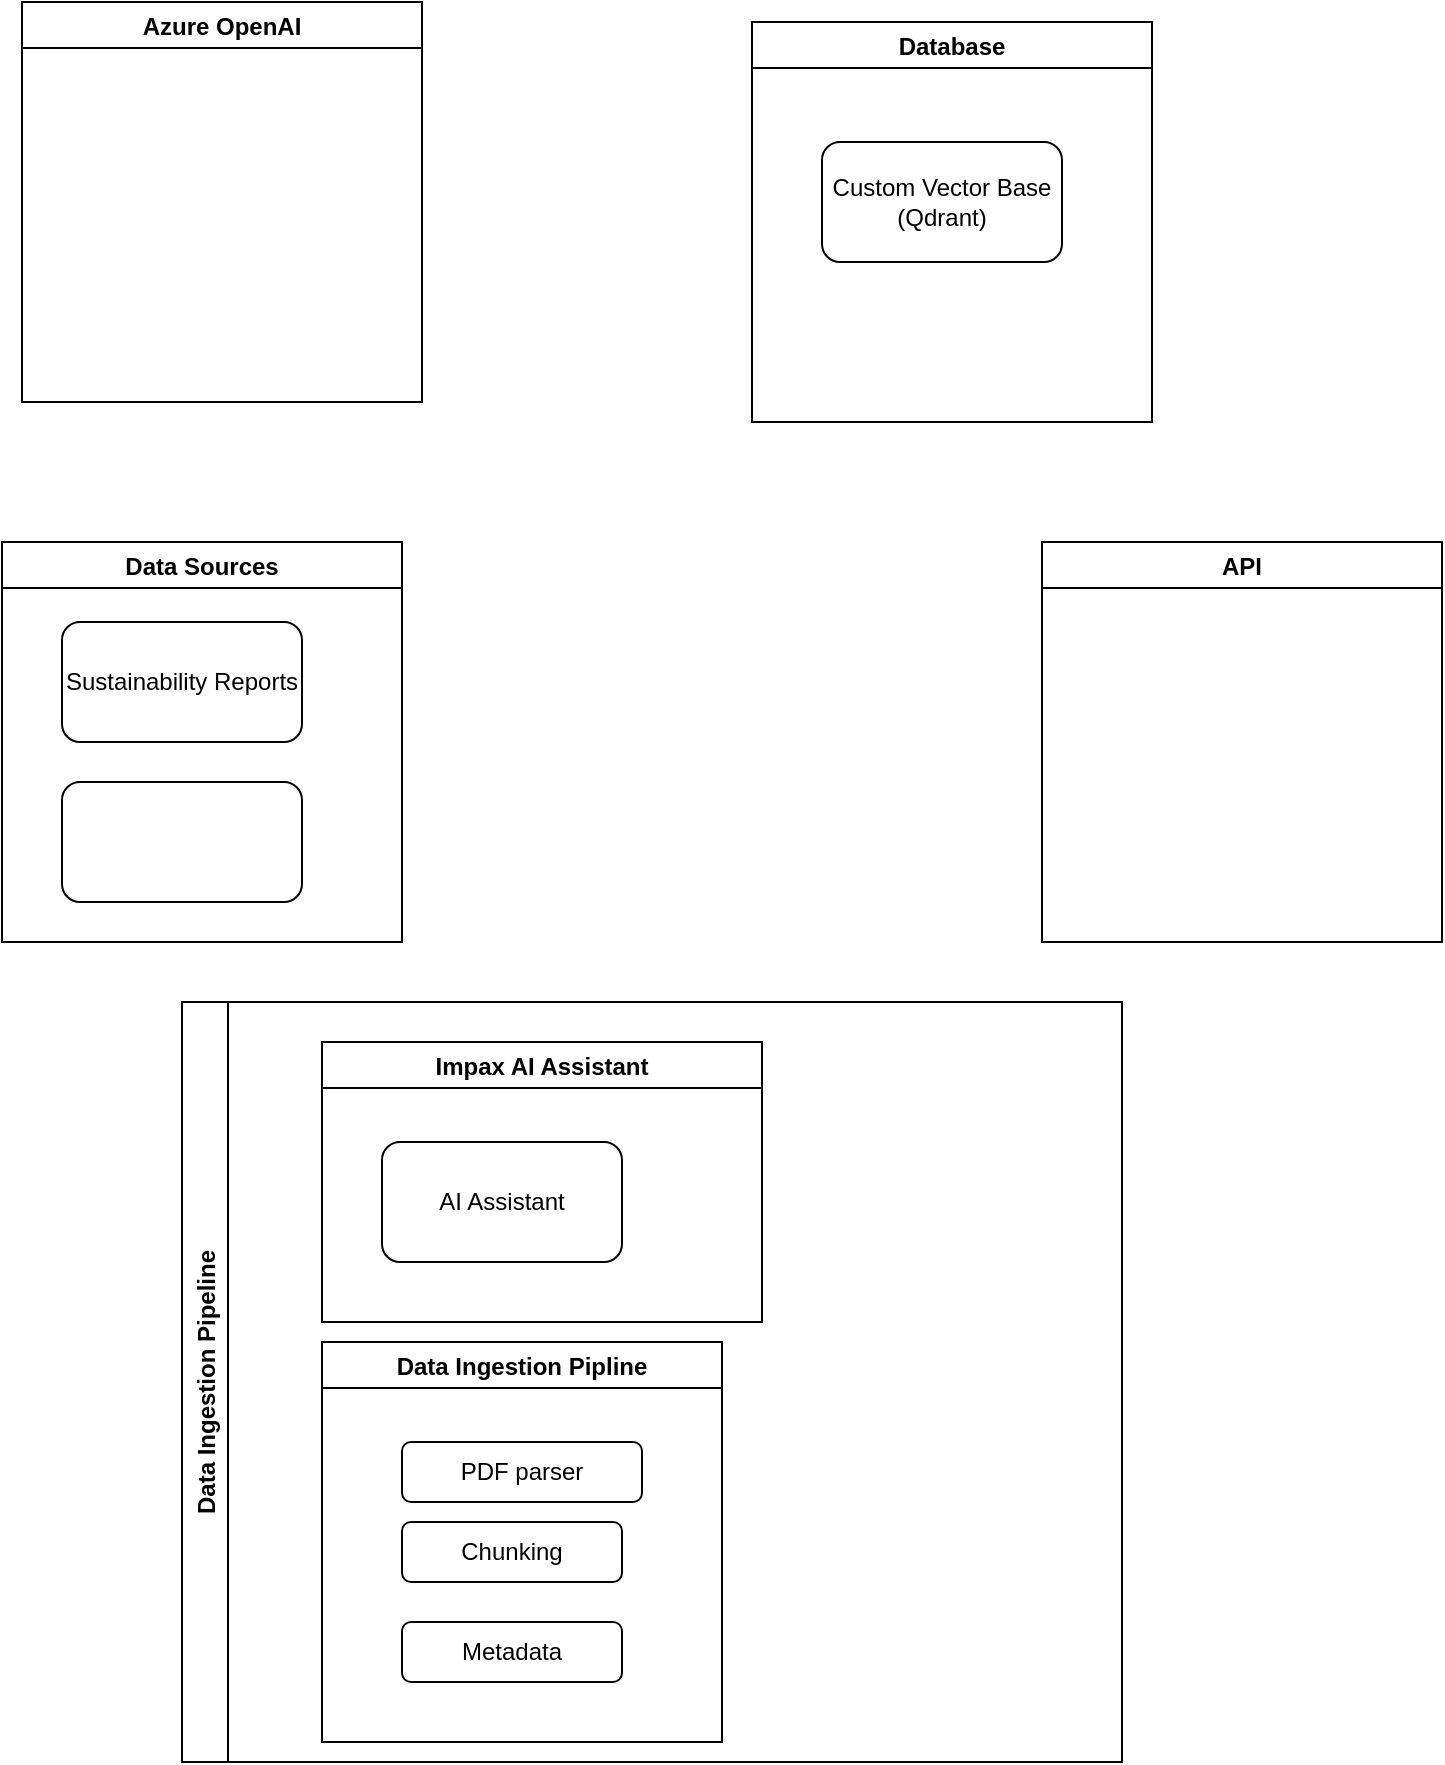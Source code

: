 <mxfile version="20.1.1" type="github">
  <diagram id="tmc6DzVFnJO1wLUBKDYH" name="Page-1">
    <mxGraphModel dx="1377" dy="759" grid="1" gridSize="10" guides="1" tooltips="1" connect="1" arrows="1" fold="1" page="1" pageScale="1" pageWidth="850" pageHeight="1100" math="0" shadow="0">
      <root>
        <mxCell id="0" />
        <mxCell id="1" parent="0" />
        <mxCell id="HovcwMmP69qifJoBiwdF-2" value="Azure OpenAI" style="swimlane;" vertex="1" parent="1">
          <mxGeometry x="60" y="70" width="200" height="200" as="geometry" />
        </mxCell>
        <mxCell id="HovcwMmP69qifJoBiwdF-3" value="Data Sources" style="swimlane;" vertex="1" parent="1">
          <mxGeometry x="50" y="340" width="200" height="200" as="geometry" />
        </mxCell>
        <mxCell id="HovcwMmP69qifJoBiwdF-14" value="Sustainability Reports" style="rounded=1;whiteSpace=wrap;html=1;" vertex="1" parent="HovcwMmP69qifJoBiwdF-3">
          <mxGeometry x="30" y="40" width="120" height="60" as="geometry" />
        </mxCell>
        <mxCell id="HovcwMmP69qifJoBiwdF-15" value="" style="rounded=1;whiteSpace=wrap;html=1;" vertex="1" parent="HovcwMmP69qifJoBiwdF-3">
          <mxGeometry x="30" y="120" width="120" height="60" as="geometry" />
        </mxCell>
        <mxCell id="HovcwMmP69qifJoBiwdF-4" value="Database" style="swimlane;" vertex="1" parent="1">
          <mxGeometry x="425" y="80" width="200" height="200" as="geometry" />
        </mxCell>
        <mxCell id="HovcwMmP69qifJoBiwdF-9" value="Custom Vector Base (Qdrant)" style="rounded=1;whiteSpace=wrap;html=1;" vertex="1" parent="HovcwMmP69qifJoBiwdF-4">
          <mxGeometry x="35" y="60" width="120" height="60" as="geometry" />
        </mxCell>
        <mxCell id="HovcwMmP69qifJoBiwdF-5" value="API" style="swimlane;" vertex="1" parent="1">
          <mxGeometry x="570" y="340" width="200" height="200" as="geometry" />
        </mxCell>
        <mxCell id="HovcwMmP69qifJoBiwdF-8" value="Data Ingestion Pipeline" style="swimlane;horizontal=0;" vertex="1" parent="1">
          <mxGeometry x="140" y="570" width="470" height="380" as="geometry" />
        </mxCell>
        <mxCell id="HovcwMmP69qifJoBiwdF-6" value="Impax AI Assistant" style="swimlane;" vertex="1" parent="HovcwMmP69qifJoBiwdF-8">
          <mxGeometry x="70" y="20" width="220" height="140" as="geometry" />
        </mxCell>
        <mxCell id="HovcwMmP69qifJoBiwdF-7" value="AI Assistant" style="rounded=1;whiteSpace=wrap;html=1;" vertex="1" parent="HovcwMmP69qifJoBiwdF-6">
          <mxGeometry x="30" y="50" width="120" height="60" as="geometry" />
        </mxCell>
        <mxCell id="HovcwMmP69qifJoBiwdF-10" value="Data Ingestion Pipline" style="swimlane;startSize=23;" vertex="1" parent="HovcwMmP69qifJoBiwdF-8">
          <mxGeometry x="70" y="170" width="200" height="200" as="geometry" />
        </mxCell>
        <mxCell id="HovcwMmP69qifJoBiwdF-11" value="PDF parser" style="rounded=1;whiteSpace=wrap;html=1;" vertex="1" parent="HovcwMmP69qifJoBiwdF-10">
          <mxGeometry x="40" y="50" width="120" height="30" as="geometry" />
        </mxCell>
        <mxCell id="HovcwMmP69qifJoBiwdF-12" value="Chunking" style="rounded=1;whiteSpace=wrap;html=1;" vertex="1" parent="HovcwMmP69qifJoBiwdF-10">
          <mxGeometry x="40" y="90" width="110" height="30" as="geometry" />
        </mxCell>
        <mxCell id="HovcwMmP69qifJoBiwdF-13" value="Metadata" style="rounded=1;whiteSpace=wrap;html=1;" vertex="1" parent="HovcwMmP69qifJoBiwdF-10">
          <mxGeometry x="40" y="140" width="110" height="30" as="geometry" />
        </mxCell>
      </root>
    </mxGraphModel>
  </diagram>
</mxfile>
